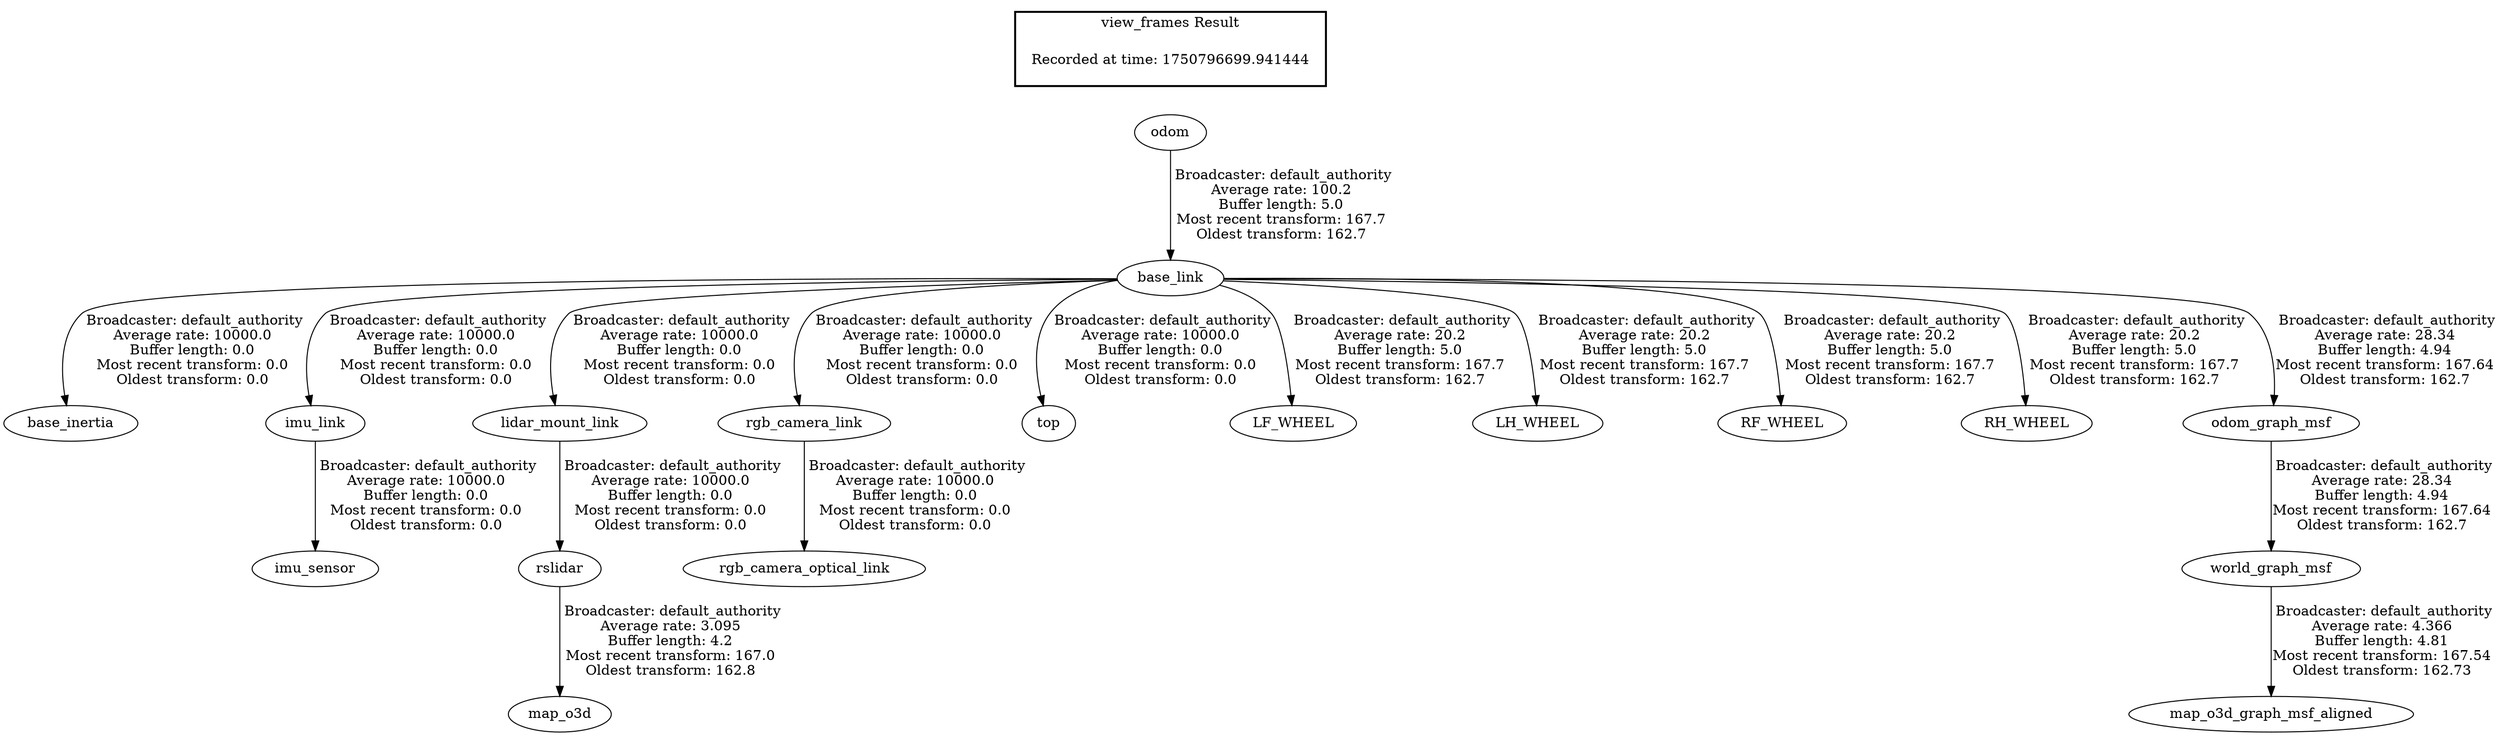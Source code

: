 digraph G {
"odom" -> "base_link"[label=" Broadcaster: default_authority\nAverage rate: 100.2\nBuffer length: 5.0\nMost recent transform: 167.7\nOldest transform: 162.7\n"];
"base_link" -> "base_inertia"[label=" Broadcaster: default_authority\nAverage rate: 10000.0\nBuffer length: 0.0\nMost recent transform: 0.0\nOldest transform: 0.0\n"];
"imu_link" -> "imu_sensor"[label=" Broadcaster: default_authority\nAverage rate: 10000.0\nBuffer length: 0.0\nMost recent transform: 0.0\nOldest transform: 0.0\n"];
"base_link" -> "imu_link"[label=" Broadcaster: default_authority\nAverage rate: 10000.0\nBuffer length: 0.0\nMost recent transform: 0.0\nOldest transform: 0.0\n"];
"base_link" -> "lidar_mount_link"[label=" Broadcaster: default_authority\nAverage rate: 10000.0\nBuffer length: 0.0\nMost recent transform: 0.0\nOldest transform: 0.0\n"];
"lidar_mount_link" -> "rslidar"[label=" Broadcaster: default_authority\nAverage rate: 10000.0\nBuffer length: 0.0\nMost recent transform: 0.0\nOldest transform: 0.0\n"];
"base_link" -> "rgb_camera_link"[label=" Broadcaster: default_authority\nAverage rate: 10000.0\nBuffer length: 0.0\nMost recent transform: 0.0\nOldest transform: 0.0\n"];
"rgb_camera_link" -> "rgb_camera_optical_link"[label=" Broadcaster: default_authority\nAverage rate: 10000.0\nBuffer length: 0.0\nMost recent transform: 0.0\nOldest transform: 0.0\n"];
"base_link" -> "top"[label=" Broadcaster: default_authority\nAverage rate: 10000.0\nBuffer length: 0.0\nMost recent transform: 0.0\nOldest transform: 0.0\n"];
"base_link" -> "LF_WHEEL"[label=" Broadcaster: default_authority\nAverage rate: 20.2\nBuffer length: 5.0\nMost recent transform: 167.7\nOldest transform: 162.7\n"];
"base_link" -> "LH_WHEEL"[label=" Broadcaster: default_authority\nAverage rate: 20.2\nBuffer length: 5.0\nMost recent transform: 167.7\nOldest transform: 162.7\n"];
"base_link" -> "RF_WHEEL"[label=" Broadcaster: default_authority\nAverage rate: 20.2\nBuffer length: 5.0\nMost recent transform: 167.7\nOldest transform: 162.7\n"];
"base_link" -> "RH_WHEEL"[label=" Broadcaster: default_authority\nAverage rate: 20.2\nBuffer length: 5.0\nMost recent transform: 167.7\nOldest transform: 162.7\n"];
"base_link" -> "odom_graph_msf"[label=" Broadcaster: default_authority\nAverage rate: 28.34\nBuffer length: 4.94\nMost recent transform: 167.64\nOldest transform: 162.7\n"];
"odom_graph_msf" -> "world_graph_msf"[label=" Broadcaster: default_authority\nAverage rate: 28.34\nBuffer length: 4.94\nMost recent transform: 167.64\nOldest transform: 162.7\n"];
"world_graph_msf" -> "map_o3d_graph_msf_aligned"[label=" Broadcaster: default_authority\nAverage rate: 4.366\nBuffer length: 4.81\nMost recent transform: 167.54\nOldest transform: 162.73\n"];
"rslidar" -> "map_o3d"[label=" Broadcaster: default_authority\nAverage rate: 3.095\nBuffer length: 4.2\nMost recent transform: 167.0\nOldest transform: 162.8\n"];
edge [style=invis];
 subgraph cluster_legend { style=bold; color=black; label ="view_frames Result";
"Recorded at time: 1750796699.941444"[ shape=plaintext ] ;
}->"odom";
}